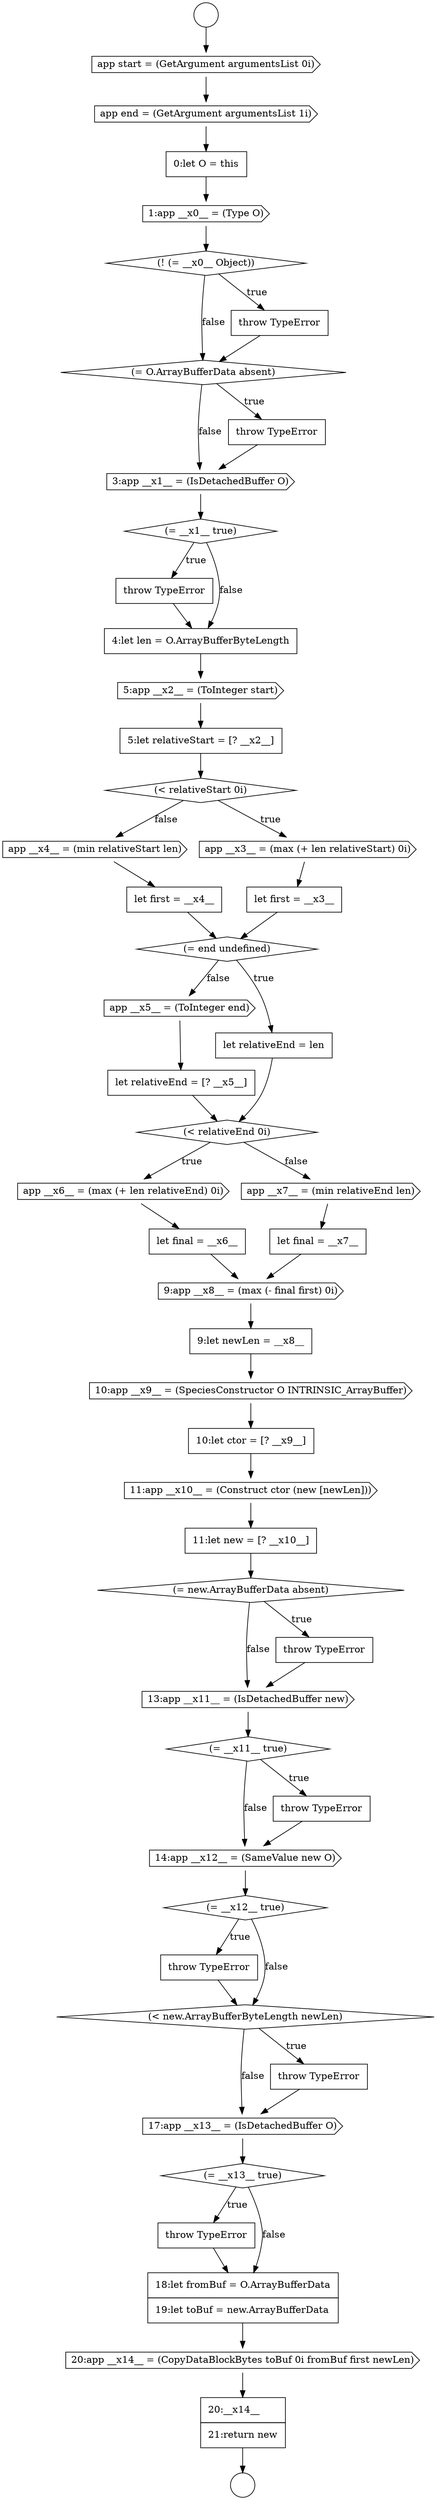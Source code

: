 digraph {
  node15009 [shape=cds, label=<<font color="black">3:app __x1__ = (IsDetachedBuffer O)</font>> color="black" fillcolor="white" style=filled]
  node15032 [shape=none, margin=0, label=<<font color="black">
    <table border="0" cellborder="1" cellspacing="0" cellpadding="10">
      <tr><td align="left">10:let ctor = [? __x9__]</td></tr>
    </table>
  </font>> color="black" fillcolor="white" style=filled]
  node15028 [shape=none, margin=0, label=<<font color="black">
    <table border="0" cellborder="1" cellspacing="0" cellpadding="10">
      <tr><td align="left">let final = __x7__</td></tr>
    </table>
  </font>> color="black" fillcolor="white" style=filled]
  node15040 [shape=cds, label=<<font color="black">14:app __x12__ = (SameValue new O)</font>> color="black" fillcolor="white" style=filled]
  node15029 [shape=cds, label=<<font color="black">9:app __x8__ = (max (- final first) 0i)</font>> color="black" fillcolor="white" style=filled]
  node15037 [shape=cds, label=<<font color="black">13:app __x11__ = (IsDetachedBuffer new)</font>> color="black" fillcolor="white" style=filled]
  node15025 [shape=cds, label=<<font color="black">app __x6__ = (max (+ len relativeEnd) 0i)</font>> color="black" fillcolor="white" style=filled]
  node15030 [shape=none, margin=0, label=<<font color="black">
    <table border="0" cellborder="1" cellspacing="0" cellpadding="10">
      <tr><td align="left">9:let newLen = __x8__</td></tr>
    </table>
  </font>> color="black" fillcolor="white" style=filled]
  node15036 [shape=none, margin=0, label=<<font color="black">
    <table border="0" cellborder="1" cellspacing="0" cellpadding="10">
      <tr><td align="left">throw TypeError</td></tr>
    </table>
  </font>> color="black" fillcolor="white" style=filled]
  node15031 [shape=cds, label=<<font color="black">10:app __x9__ = (SpeciesConstructor O INTRINSIC_ArrayBuffer)</font>> color="black" fillcolor="white" style=filled]
  node15027 [shape=cds, label=<<font color="black">app __x7__ = (min relativeEnd len)</font>> color="black" fillcolor="white" style=filled]
  node15019 [shape=none, margin=0, label=<<font color="black">
    <table border="0" cellborder="1" cellspacing="0" cellpadding="10">
      <tr><td align="left">let first = __x4__</td></tr>
    </table>
  </font>> color="black" fillcolor="white" style=filled]
  node15045 [shape=cds, label=<<font color="black">17:app __x13__ = (IsDetachedBuffer O)</font>> color="black" fillcolor="white" style=filled]
  node15013 [shape=cds, label=<<font color="black">5:app __x2__ = (ToInteger start)</font>> color="black" fillcolor="white" style=filled]
  node15034 [shape=none, margin=0, label=<<font color="black">
    <table border="0" cellborder="1" cellspacing="0" cellpadding="10">
      <tr><td align="left">11:let new = [? __x10__]</td></tr>
    </table>
  </font>> color="black" fillcolor="white" style=filled]
  node15033 [shape=cds, label=<<font color="black">11:app __x10__ = (Construct ctor (new [newLen]))</font>> color="black" fillcolor="white" style=filled]
  node15002 [shape=cds, label=<<font color="black">app end = (GetArgument argumentsList 1i)</font>> color="black" fillcolor="white" style=filled]
  node15023 [shape=none, margin=0, label=<<font color="black">
    <table border="0" cellborder="1" cellspacing="0" cellpadding="10">
      <tr><td align="left">let relativeEnd = [? __x5__]</td></tr>
    </table>
  </font>> color="black" fillcolor="white" style=filled]
  node15008 [shape=none, margin=0, label=<<font color="black">
    <table border="0" cellborder="1" cellspacing="0" cellpadding="10">
      <tr><td align="left">throw TypeError</td></tr>
    </table>
  </font>> color="black" fillcolor="white" style=filled]
  node15041 [shape=diamond, label=<<font color="black">(= __x12__ true)</font>> color="black" fillcolor="white" style=filled]
  node15046 [shape=diamond, label=<<font color="black">(= __x13__ true)</font>> color="black" fillcolor="white" style=filled]
  node15014 [shape=none, margin=0, label=<<font color="black">
    <table border="0" cellborder="1" cellspacing="0" cellpadding="10">
      <tr><td align="left">5:let relativeStart = [? __x2__]</td></tr>
    </table>
  </font>> color="black" fillcolor="white" style=filled]
  node15050 [shape=none, margin=0, label=<<font color="black">
    <table border="0" cellborder="1" cellspacing="0" cellpadding="10">
      <tr><td align="left">20:__x14__</td></tr>
      <tr><td align="left">21:return new</td></tr>
    </table>
  </font>> color="black" fillcolor="white" style=filled]
  node15018 [shape=cds, label=<<font color="black">app __x4__ = (min relativeStart len)</font>> color="black" fillcolor="white" style=filled]
  node15005 [shape=diamond, label=<<font color="black">(! (= __x0__ Object))</font>> color="black" fillcolor="white" style=filled]
  node15017 [shape=none, margin=0, label=<<font color="black">
    <table border="0" cellborder="1" cellspacing="0" cellpadding="10">
      <tr><td align="left">let first = __x3__</td></tr>
    </table>
  </font>> color="black" fillcolor="white" style=filled]
  node15047 [shape=none, margin=0, label=<<font color="black">
    <table border="0" cellborder="1" cellspacing="0" cellpadding="10">
      <tr><td align="left">throw TypeError</td></tr>
    </table>
  </font>> color="black" fillcolor="white" style=filled]
  node15022 [shape=cds, label=<<font color="black">app __x5__ = (ToInteger end)</font>> color="black" fillcolor="white" style=filled]
  node15001 [shape=cds, label=<<font color="black">app start = (GetArgument argumentsList 0i)</font>> color="black" fillcolor="white" style=filled]
  node15007 [shape=diamond, label=<<font color="black">(= O.ArrayBufferData absent)</font>> color="black" fillcolor="white" style=filled]
  node15039 [shape=none, margin=0, label=<<font color="black">
    <table border="0" cellborder="1" cellspacing="0" cellpadding="10">
      <tr><td align="left">throw TypeError</td></tr>
    </table>
  </font>> color="black" fillcolor="white" style=filled]
  node15042 [shape=none, margin=0, label=<<font color="black">
    <table border="0" cellborder="1" cellspacing="0" cellpadding="10">
      <tr><td align="left">throw TypeError</td></tr>
    </table>
  </font>> color="black" fillcolor="white" style=filled]
  node15010 [shape=diamond, label=<<font color="black">(= __x1__ true)</font>> color="black" fillcolor="white" style=filled]
  node15015 [shape=diamond, label=<<font color="black">(&lt; relativeStart 0i)</font>> color="black" fillcolor="white" style=filled]
  node15049 [shape=cds, label=<<font color="black">20:app __x14__ = (CopyDataBlockBytes toBuf 0i fromBuf first newLen)</font>> color="black" fillcolor="white" style=filled]
  node15048 [shape=none, margin=0, label=<<font color="black">
    <table border="0" cellborder="1" cellspacing="0" cellpadding="10">
      <tr><td align="left">18:let fromBuf = O.ArrayBufferData</td></tr>
      <tr><td align="left">19:let toBuf = new.ArrayBufferData</td></tr>
    </table>
  </font>> color="black" fillcolor="white" style=filled]
  node15038 [shape=diamond, label=<<font color="black">(= __x11__ true)</font>> color="black" fillcolor="white" style=filled]
  node15011 [shape=none, margin=0, label=<<font color="black">
    <table border="0" cellborder="1" cellspacing="0" cellpadding="10">
      <tr><td align="left">throw TypeError</td></tr>
    </table>
  </font>> color="black" fillcolor="white" style=filled]
  node15004 [shape=cds, label=<<font color="black">1:app __x0__ = (Type O)</font>> color="black" fillcolor="white" style=filled]
  node15006 [shape=none, margin=0, label=<<font color="black">
    <table border="0" cellborder="1" cellspacing="0" cellpadding="10">
      <tr><td align="left">throw TypeError</td></tr>
    </table>
  </font>> color="black" fillcolor="white" style=filled]
  node15021 [shape=none, margin=0, label=<<font color="black">
    <table border="0" cellborder="1" cellspacing="0" cellpadding="10">
      <tr><td align="left">let relativeEnd = len</td></tr>
    </table>
  </font>> color="black" fillcolor="white" style=filled]
  node15026 [shape=none, margin=0, label=<<font color="black">
    <table border="0" cellborder="1" cellspacing="0" cellpadding="10">
      <tr><td align="left">let final = __x6__</td></tr>
    </table>
  </font>> color="black" fillcolor="white" style=filled]
  node15043 [shape=diamond, label=<<font color="black">(&lt; new.ArrayBufferByteLength newLen)</font>> color="black" fillcolor="white" style=filled]
  node15035 [shape=diamond, label=<<font color="black">(= new.ArrayBufferData absent)</font>> color="black" fillcolor="white" style=filled]
  node15020 [shape=diamond, label=<<font color="black">(= end undefined)</font>> color="black" fillcolor="white" style=filled]
  node15000 [shape=circle label=" " color="black" fillcolor="white" style=filled]
  node15016 [shape=cds, label=<<font color="black">app __x3__ = (max (+ len relativeStart) 0i)</font>> color="black" fillcolor="white" style=filled]
  node14999 [shape=circle label=" " color="black" fillcolor="white" style=filled]
  node15012 [shape=none, margin=0, label=<<font color="black">
    <table border="0" cellborder="1" cellspacing="0" cellpadding="10">
      <tr><td align="left">4:let len = O.ArrayBufferByteLength</td></tr>
    </table>
  </font>> color="black" fillcolor="white" style=filled]
  node15003 [shape=none, margin=0, label=<<font color="black">
    <table border="0" cellborder="1" cellspacing="0" cellpadding="10">
      <tr><td align="left">0:let O = this</td></tr>
    </table>
  </font>> color="black" fillcolor="white" style=filled]
  node15044 [shape=none, margin=0, label=<<font color="black">
    <table border="0" cellborder="1" cellspacing="0" cellpadding="10">
      <tr><td align="left">throw TypeError</td></tr>
    </table>
  </font>> color="black" fillcolor="white" style=filled]
  node15024 [shape=diamond, label=<<font color="black">(&lt; relativeEnd 0i)</font>> color="black" fillcolor="white" style=filled]
  node15031 -> node15032 [ color="black"]
  node15039 -> node15040 [ color="black"]
  node15004 -> node15005 [ color="black"]
  node15026 -> node15029 [ color="black"]
  node15014 -> node15015 [ color="black"]
  node15036 -> node15037 [ color="black"]
  node15007 -> node15008 [label=<<font color="black">true</font>> color="black"]
  node15007 -> node15009 [label=<<font color="black">false</font>> color="black"]
  node15022 -> node15023 [ color="black"]
  node15032 -> node15033 [ color="black"]
  node15008 -> node15009 [ color="black"]
  node15037 -> node15038 [ color="black"]
  node15001 -> node15002 [ color="black"]
  node15025 -> node15026 [ color="black"]
  node15038 -> node15039 [label=<<font color="black">true</font>> color="black"]
  node15038 -> node15040 [label=<<font color="black">false</font>> color="black"]
  node15048 -> node15049 [ color="black"]
  node15009 -> node15010 [ color="black"]
  node15021 -> node15024 [ color="black"]
  node15013 -> node15014 [ color="black"]
  node15044 -> node15045 [ color="black"]
  node15029 -> node15030 [ color="black"]
  node15002 -> node15003 [ color="black"]
  node15040 -> node15041 [ color="black"]
  node15018 -> node15019 [ color="black"]
  node15042 -> node15043 [ color="black"]
  node15011 -> node15012 [ color="black"]
  node15045 -> node15046 [ color="black"]
  node15006 -> node15007 [ color="black"]
  node15005 -> node15006 [label=<<font color="black">true</font>> color="black"]
  node15005 -> node15007 [label=<<font color="black">false</font>> color="black"]
  node15049 -> node15050 [ color="black"]
  node15003 -> node15004 [ color="black"]
  node15047 -> node15048 [ color="black"]
  node15020 -> node15021 [label=<<font color="black">true</font>> color="black"]
  node15020 -> node15022 [label=<<font color="black">false</font>> color="black"]
  node15035 -> node15036 [label=<<font color="black">true</font>> color="black"]
  node15035 -> node15037 [label=<<font color="black">false</font>> color="black"]
  node15034 -> node15035 [ color="black"]
  node15028 -> node15029 [ color="black"]
  node15027 -> node15028 [ color="black"]
  node15033 -> node15034 [ color="black"]
  node14999 -> node15001 [ color="black"]
  node15046 -> node15047 [label=<<font color="black">true</font>> color="black"]
  node15046 -> node15048 [label=<<font color="black">false</font>> color="black"]
  node15017 -> node15020 [ color="black"]
  node15041 -> node15042 [label=<<font color="black">true</font>> color="black"]
  node15041 -> node15043 [label=<<font color="black">false</font>> color="black"]
  node15023 -> node15024 [ color="black"]
  node15015 -> node15016 [label=<<font color="black">true</font>> color="black"]
  node15015 -> node15018 [label=<<font color="black">false</font>> color="black"]
  node15012 -> node15013 [ color="black"]
  node15043 -> node15044 [label=<<font color="black">true</font>> color="black"]
  node15043 -> node15045 [label=<<font color="black">false</font>> color="black"]
  node15024 -> node15025 [label=<<font color="black">true</font>> color="black"]
  node15024 -> node15027 [label=<<font color="black">false</font>> color="black"]
  node15016 -> node15017 [ color="black"]
  node15010 -> node15011 [label=<<font color="black">true</font>> color="black"]
  node15010 -> node15012 [label=<<font color="black">false</font>> color="black"]
  node15030 -> node15031 [ color="black"]
  node15019 -> node15020 [ color="black"]
  node15050 -> node15000 [ color="black"]
}
